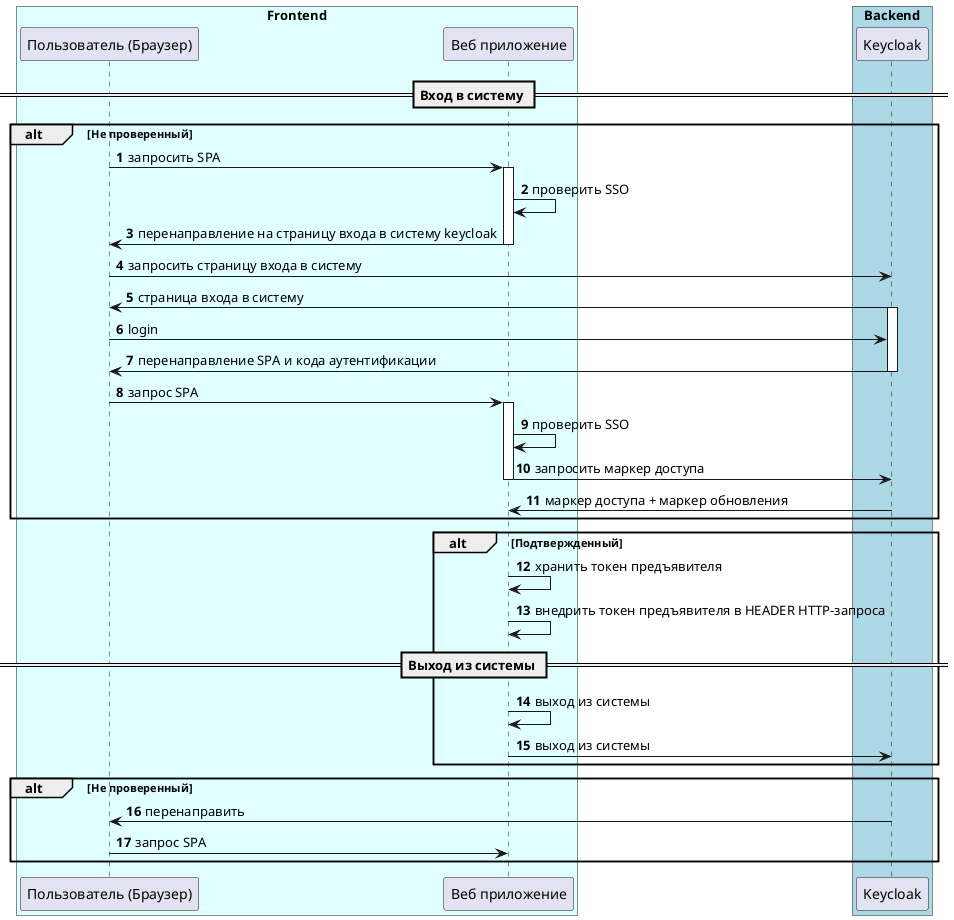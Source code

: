 @startuml
autonumber
'title Вход/выход из системы с использованием Keycloak SSO [Single sign-on]

box "Frontend" #LightCyan
	participant "Пользователь (Браузер)" as Browser
	participant "Веб приложение" as WebApplication
end box
box "Backend" #LightBlue
	participant Keycloak
end box
== Вход в систему ==
alt Не проверенный
    Browser -> WebApplication : запросить SPA
    activate WebApplication
    WebApplication -> WebApplication : проверить SSO
    WebApplication -> Browser : перенаправление на страницу входа в систему keycloak
    deactivate WebApplication

    Browser -> Keycloak : запросить страницу входа в систему
    Keycloak -> Browser  : страница входа в систему
    activate Keycloak
    Browser -> Keycloak : login
    Keycloak -> Browser: перенаправление SPA и кода аутентификации
    deactivate Keycloak
    Browser -> WebApplication : запрос SPA
    activate WebApplication
    WebApplication -> WebApplication : проверить SSO
    WebApplication -> Keycloak : запросить маркер доступа
    deactivate WebApplication
    Keycloak -> WebApplication: маркер доступа + маркер обновления
end
alt Подтвержденный
    activate WebApplication
    WebApplication -> WebApplication : хранить токен предъявителя
    WebApplication -> WebApplication : внедрить токен предъявителя в HEADER HTTP-запроса
    == Выход из системы ==
    WebApplication -> WebApplication : выход из системы
    WebApplication -> Keycloak: выход из системы
    deactivate WebApplication
end
alt Не проверенный
    Keycloak -> Browser : перенаправить
    Browser -> WebApplication : запрос SPA
end
@enduml

